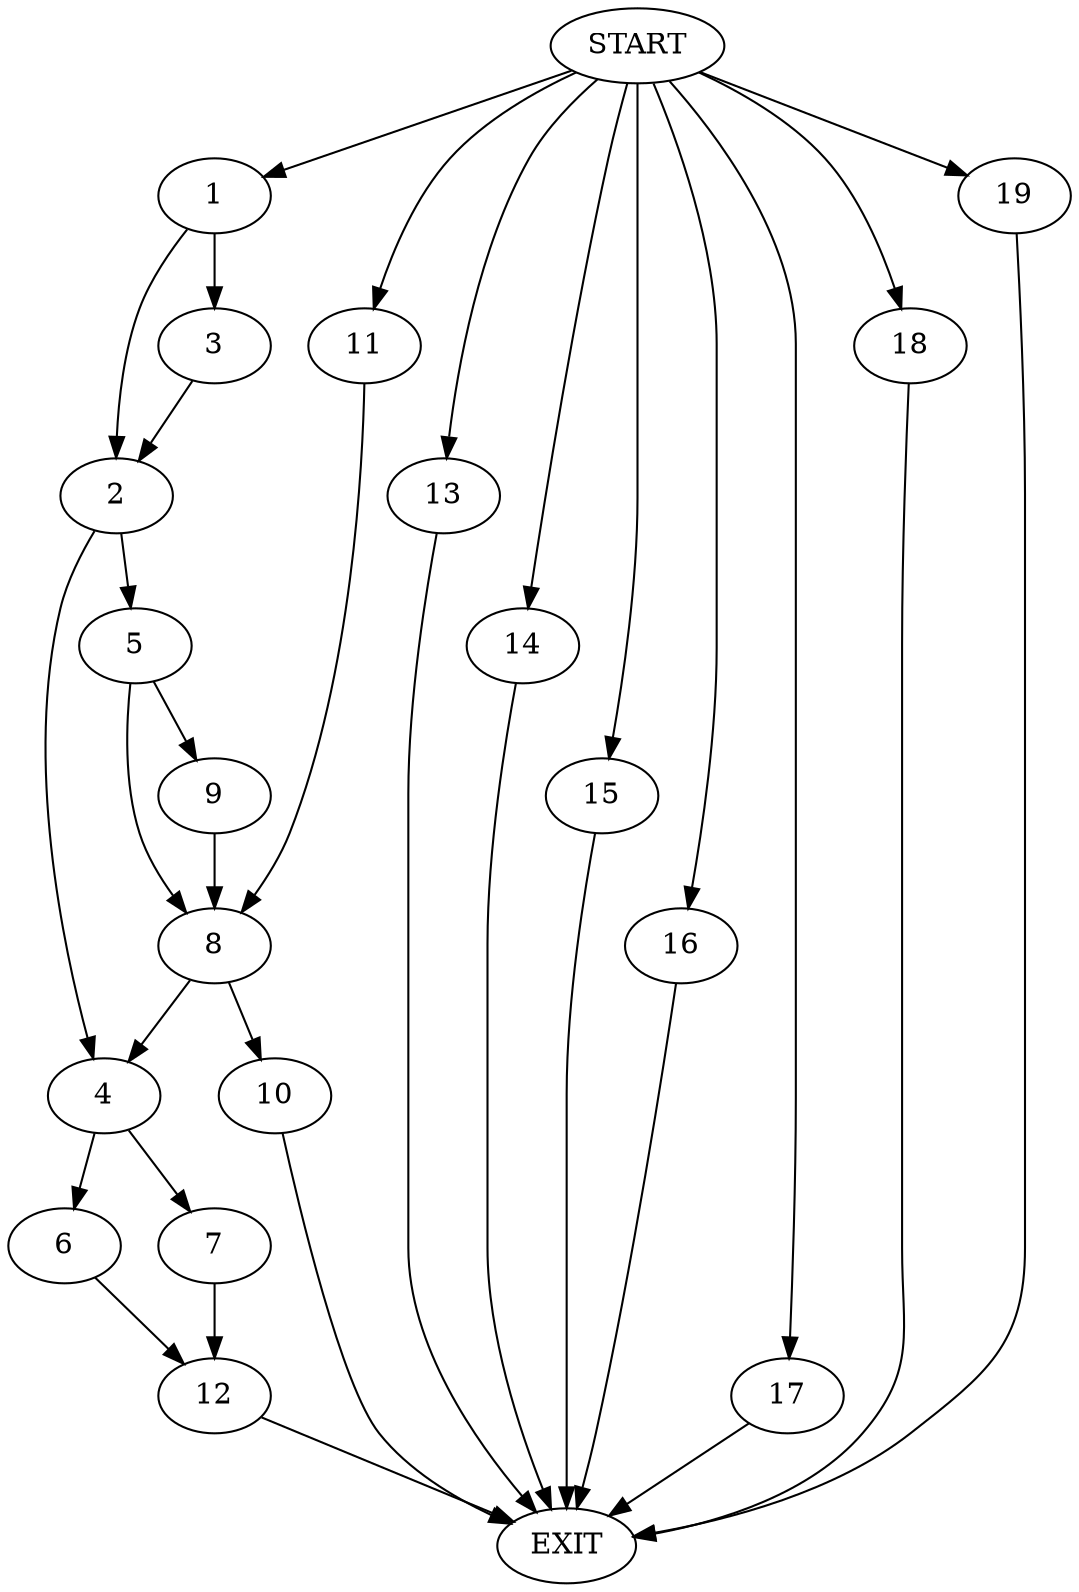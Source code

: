 digraph {
0 [label="START"]
20 [label="EXIT"]
0 -> 1
1 -> 2
1 -> 3
3 -> 2
2 -> 4
2 -> 5
4 -> 6
4 -> 7
5 -> 8
5 -> 9
9 -> 8
8 -> 10
8 -> 4
0 -> 11
11 -> 8
10 -> 20
7 -> 12
6 -> 12
12 -> 20
0 -> 13
13 -> 20
0 -> 14
14 -> 20
0 -> 15
15 -> 20
0 -> 16
16 -> 20
0 -> 17
17 -> 20
0 -> 18
18 -> 20
0 -> 19
19 -> 20
}
